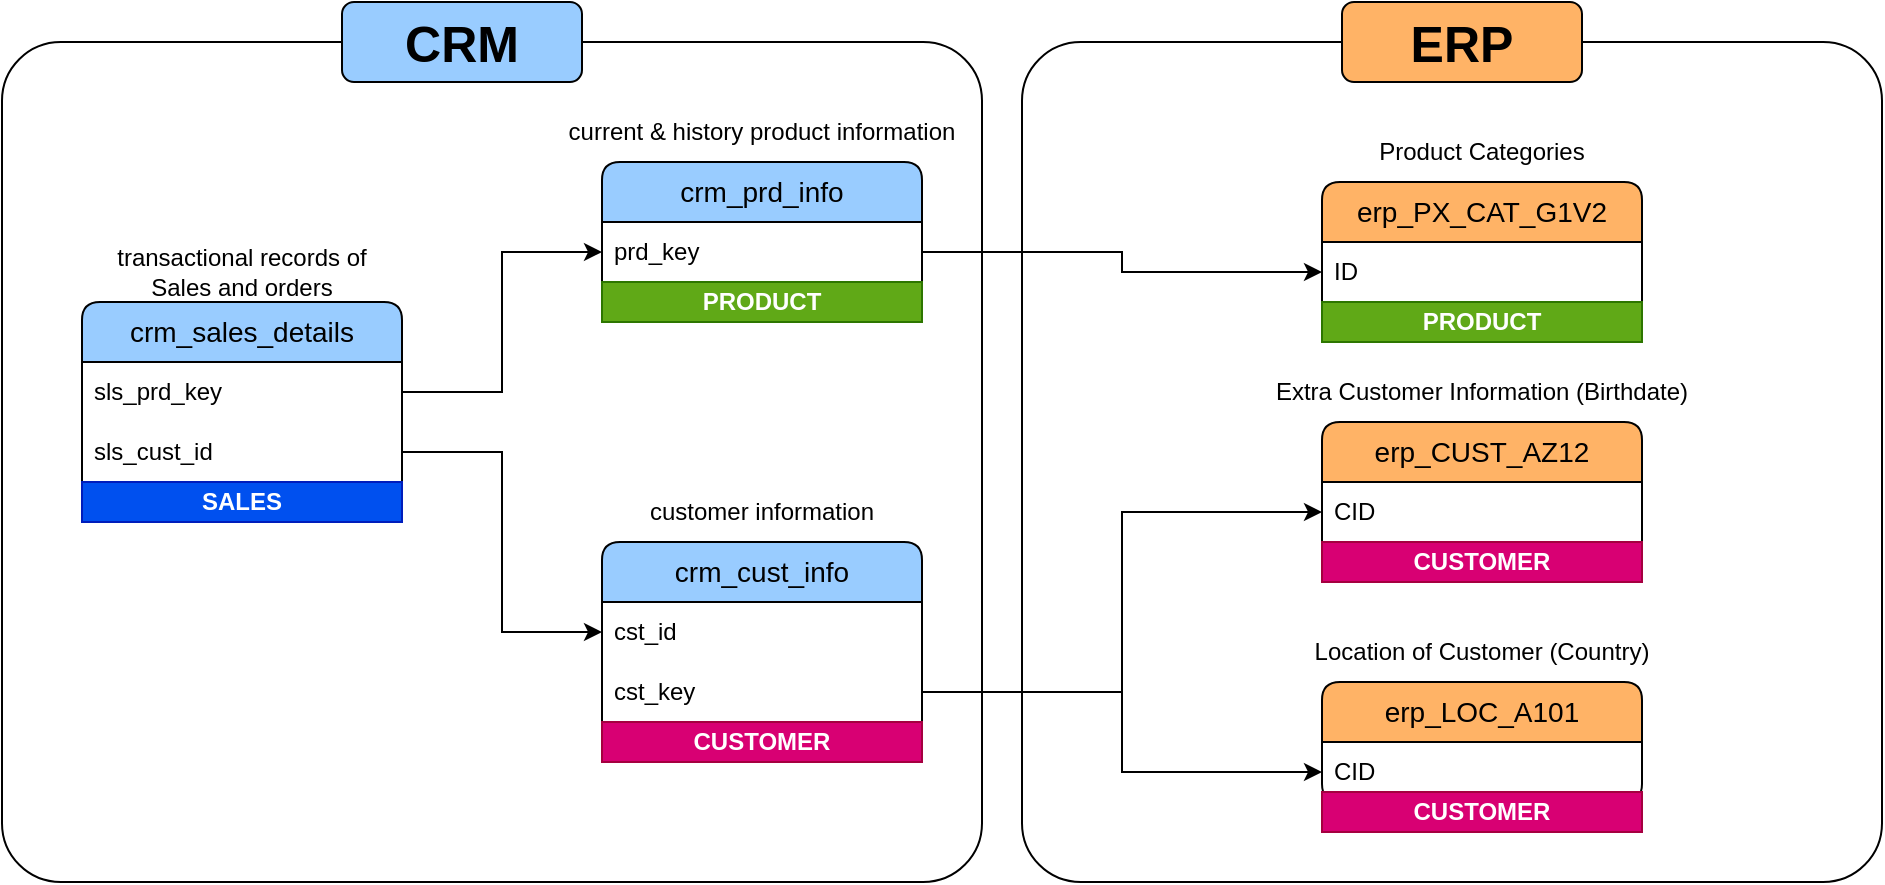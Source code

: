 <mxfile version="27.0.9">
  <diagram name="Page-1" id="FtkAweumNyCmDMZChYh6">
    <mxGraphModel dx="1042" dy="674" grid="1" gridSize="10" guides="1" tooltips="1" connect="1" arrows="1" fold="1" page="1" pageScale="1" pageWidth="1100" pageHeight="850" math="0" shadow="0">
      <root>
        <mxCell id="0" />
        <mxCell id="1" parent="0" />
        <mxCell id="kzEtP0gKmivSJp42GZrr-25" value="" style="rounded=1;whiteSpace=wrap;html=1;arcSize=7;fillColor=none;" parent="1" vertex="1">
          <mxGeometry x="110" y="30" width="490" height="420" as="geometry" />
        </mxCell>
        <mxCell id="kzEtP0gKmivSJp42GZrr-26" value="" style="rounded=1;whiteSpace=wrap;html=1;arcSize=7;fillColor=none;" parent="1" vertex="1">
          <mxGeometry x="620" y="30" width="430" height="420" as="geometry" />
        </mxCell>
        <mxCell id="kzEtP0gKmivSJp42GZrr-1" value="crm_sales_details" style="swimlane;fontStyle=0;childLayout=stackLayout;horizontal=1;startSize=30;horizontalStack=0;resizeParent=1;resizeParentMax=0;resizeLast=0;collapsible=1;marginBottom=0;whiteSpace=wrap;html=1;rounded=1;arcSize=10;fillColor=#99CCFF;fontSize=14;fontColor=#000000;" parent="1" vertex="1">
          <mxGeometry x="150" y="160" width="160" height="110" as="geometry">
            <mxRectangle x="140" y="140" width="150" height="30" as="alternateBounds" />
          </mxGeometry>
        </mxCell>
        <mxCell id="kzEtP0gKmivSJp42GZrr-2" value="sls_prd_key" style="text;strokeColor=none;fillColor=none;align=left;verticalAlign=middle;spacingLeft=4;spacingRight=4;overflow=hidden;points=[[0,0.5],[1,0.5]];portConstraint=eastwest;rotatable=0;whiteSpace=wrap;html=1;" parent="kzEtP0gKmivSJp42GZrr-1" vertex="1">
          <mxGeometry y="30" width="160" height="30" as="geometry" />
        </mxCell>
        <mxCell id="kzEtP0gKmivSJp42GZrr-10" value="sls_cust_id" style="text;strokeColor=none;fillColor=none;align=left;verticalAlign=middle;spacingLeft=4;spacingRight=4;overflow=hidden;points=[[0,0.5],[1,0.5]];portConstraint=eastwest;rotatable=0;whiteSpace=wrap;html=1;" parent="kzEtP0gKmivSJp42GZrr-1" vertex="1">
          <mxGeometry y="60" width="160" height="30" as="geometry" />
        </mxCell>
        <mxCell id="zxlQ8VHbIsYDqXDVM84b-11" value="&lt;b&gt;SALES&lt;/b&gt;" style="text;strokeColor=#001DBC;fillColor=#0050ef;align=center;verticalAlign=middle;spacingLeft=4;spacingRight=4;overflow=hidden;points=[[0,0.5],[1,0.5]];portConstraint=eastwest;rotatable=0;whiteSpace=wrap;html=1;fontColor=#ffffff;" vertex="1" parent="kzEtP0gKmivSJp42GZrr-1">
          <mxGeometry y="90" width="160" height="20" as="geometry" />
        </mxCell>
        <mxCell id="kzEtP0gKmivSJp42GZrr-6" value="crm_cust_info" style="swimlane;fontStyle=0;childLayout=stackLayout;horizontal=1;startSize=30;horizontalStack=0;resizeParent=1;resizeParentMax=0;resizeLast=0;collapsible=1;marginBottom=0;whiteSpace=wrap;html=1;rounded=1;arcSize=10;fillColor=#99CCFF;fontSize=14;fontColor=#000000;" parent="1" vertex="1">
          <mxGeometry x="410" y="280" width="160" height="110" as="geometry">
            <mxRectangle x="140" y="140" width="150" height="30" as="alternateBounds" />
          </mxGeometry>
        </mxCell>
        <mxCell id="kzEtP0gKmivSJp42GZrr-7" value="cst_id" style="text;strokeColor=none;fillColor=none;align=left;verticalAlign=middle;spacingLeft=4;spacingRight=4;overflow=hidden;points=[[0,0.5],[1,0.5]];portConstraint=eastwest;rotatable=0;whiteSpace=wrap;html=1;" parent="kzEtP0gKmivSJp42GZrr-6" vertex="1">
          <mxGeometry y="30" width="160" height="30" as="geometry" />
        </mxCell>
        <mxCell id="kzEtP0gKmivSJp42GZrr-13" value="cst_key" style="text;strokeColor=none;fillColor=none;align=left;verticalAlign=middle;spacingLeft=4;spacingRight=4;overflow=hidden;points=[[0,0.5],[1,0.5]];portConstraint=eastwest;rotatable=0;whiteSpace=wrap;html=1;" parent="kzEtP0gKmivSJp42GZrr-6" vertex="1">
          <mxGeometry y="60" width="160" height="30" as="geometry" />
        </mxCell>
        <mxCell id="zxlQ8VHbIsYDqXDVM84b-14" value="&lt;b&gt;CUSTOMER&lt;/b&gt;" style="text;html=1;strokeColor=#A50040;fillColor=#d80073;align=center;verticalAlign=middle;whiteSpace=wrap;overflow=hidden;fontFamily=Helvetica;fontSize=12;fontColor=#ffffff;" vertex="1" parent="kzEtP0gKmivSJp42GZrr-6">
          <mxGeometry y="90" width="160" height="20" as="geometry" />
        </mxCell>
        <mxCell id="kzEtP0gKmivSJp42GZrr-8" value="crm_prd_info" style="swimlane;fontStyle=0;childLayout=stackLayout;horizontal=1;startSize=30;horizontalStack=0;resizeParent=1;resizeParentMax=0;resizeLast=0;collapsible=1;marginBottom=0;whiteSpace=wrap;html=1;rounded=1;arcSize=10;fillColor=#99CCFF;fontSize=14;fontColor=#000000;" parent="1" vertex="1">
          <mxGeometry x="410" y="90" width="160" height="80" as="geometry">
            <mxRectangle x="140" y="140" width="150" height="30" as="alternateBounds" />
          </mxGeometry>
        </mxCell>
        <mxCell id="kzEtP0gKmivSJp42GZrr-9" value="prd_key" style="text;strokeColor=none;fillColor=none;align=left;verticalAlign=middle;spacingLeft=4;spacingRight=4;overflow=hidden;points=[[0,0.5],[1,0.5]];portConstraint=eastwest;rotatable=0;whiteSpace=wrap;html=1;" parent="kzEtP0gKmivSJp42GZrr-8" vertex="1">
          <mxGeometry y="30" width="160" height="30" as="geometry" />
        </mxCell>
        <mxCell id="zxlQ8VHbIsYDqXDVM84b-2" value="&lt;b&gt;PRODUCT&lt;/b&gt;" style="text;strokeColor=#2D7600;fillColor=#60a917;align=center;verticalAlign=middle;spacingLeft=4;spacingRight=4;overflow=hidden;points=[[0,0.5],[1,0.5]];portConstraint=eastwest;rotatable=0;whiteSpace=wrap;html=1;fontColor=#ffffff;" vertex="1" parent="kzEtP0gKmivSJp42GZrr-8">
          <mxGeometry y="60" width="160" height="20" as="geometry" />
        </mxCell>
        <mxCell id="kzEtP0gKmivSJp42GZrr-11" style="edgeStyle=orthogonalEdgeStyle;rounded=0;orthogonalLoop=1;jettySize=auto;html=1;entryX=0;entryY=0.5;entryDx=0;entryDy=0;" parent="1" source="kzEtP0gKmivSJp42GZrr-10" target="kzEtP0gKmivSJp42GZrr-7" edge="1">
          <mxGeometry relative="1" as="geometry" />
        </mxCell>
        <mxCell id="kzEtP0gKmivSJp42GZrr-12" style="edgeStyle=orthogonalEdgeStyle;rounded=0;orthogonalLoop=1;jettySize=auto;html=1;entryX=0;entryY=0.5;entryDx=0;entryDy=0;" parent="1" source="kzEtP0gKmivSJp42GZrr-2" target="kzEtP0gKmivSJp42GZrr-9" edge="1">
          <mxGeometry relative="1" as="geometry" />
        </mxCell>
        <mxCell id="kzEtP0gKmivSJp42GZrr-14" value="erp_CUST_AZ12" style="swimlane;fontStyle=0;childLayout=stackLayout;horizontal=1;startSize=30;horizontalStack=0;resizeParent=1;resizeParentMax=0;resizeLast=0;collapsible=1;marginBottom=0;whiteSpace=wrap;html=1;rounded=1;arcSize=10;fillColor=#FFB366;fontSize=14;fontColor=#000000;" parent="1" vertex="1">
          <mxGeometry x="770" y="220" width="160" height="80" as="geometry">
            <mxRectangle x="140" y="140" width="150" height="30" as="alternateBounds" />
          </mxGeometry>
        </mxCell>
        <mxCell id="kzEtP0gKmivSJp42GZrr-15" value="CID" style="text;strokeColor=none;fillColor=none;align=left;verticalAlign=middle;spacingLeft=4;spacingRight=4;overflow=hidden;points=[[0,0.5],[1,0.5]];portConstraint=eastwest;rotatable=0;whiteSpace=wrap;html=1;" parent="kzEtP0gKmivSJp42GZrr-14" vertex="1">
          <mxGeometry y="30" width="160" height="30" as="geometry" />
        </mxCell>
        <mxCell id="zxlQ8VHbIsYDqXDVM84b-15" value="&lt;b&gt;CUSTOMER&lt;/b&gt;" style="text;html=1;strokeColor=#A50040;fillColor=#d80073;align=center;verticalAlign=middle;whiteSpace=wrap;overflow=hidden;fontFamily=Helvetica;fontSize=12;fontColor=#ffffff;" vertex="1" parent="kzEtP0gKmivSJp42GZrr-14">
          <mxGeometry y="60" width="160" height="20" as="geometry" />
        </mxCell>
        <mxCell id="kzEtP0gKmivSJp42GZrr-16" style="edgeStyle=orthogonalEdgeStyle;rounded=0;orthogonalLoop=1;jettySize=auto;html=1;entryX=0;entryY=0.5;entryDx=0;entryDy=0;" parent="1" source="kzEtP0gKmivSJp42GZrr-13" target="kzEtP0gKmivSJp42GZrr-15" edge="1">
          <mxGeometry relative="1" as="geometry" />
        </mxCell>
        <mxCell id="kzEtP0gKmivSJp42GZrr-17" value="erp_LOC_A101" style="swimlane;fontStyle=0;childLayout=stackLayout;horizontal=1;startSize=30;horizontalStack=0;resizeParent=1;resizeParentMax=0;resizeLast=0;collapsible=1;marginBottom=0;whiteSpace=wrap;html=1;rounded=1;arcSize=10;fillColor=#FFB366;fontSize=14;fontColor=#000000;" parent="1" vertex="1">
          <mxGeometry x="770" y="350" width="160" height="60" as="geometry">
            <mxRectangle x="140" y="140" width="150" height="30" as="alternateBounds" />
          </mxGeometry>
        </mxCell>
        <mxCell id="kzEtP0gKmivSJp42GZrr-18" value="CID" style="text;strokeColor=none;fillColor=none;align=left;verticalAlign=middle;spacingLeft=4;spacingRight=4;overflow=hidden;points=[[0,0.5],[1,0.5]];portConstraint=eastwest;rotatable=0;whiteSpace=wrap;html=1;" parent="kzEtP0gKmivSJp42GZrr-17" vertex="1">
          <mxGeometry y="30" width="160" height="30" as="geometry" />
        </mxCell>
        <mxCell id="kzEtP0gKmivSJp42GZrr-19" value="erp_PX_CAT_G1V2" style="swimlane;fontStyle=0;childLayout=stackLayout;horizontal=1;startSize=30;horizontalStack=0;resizeParent=1;resizeParentMax=0;resizeLast=0;collapsible=1;marginBottom=0;whiteSpace=wrap;html=1;rounded=1;arcSize=10;fillColor=#FFB366;fontSize=14;fontColor=#000000;" parent="1" vertex="1">
          <mxGeometry x="770" y="100" width="160" height="80" as="geometry">
            <mxRectangle x="140" y="140" width="150" height="30" as="alternateBounds" />
          </mxGeometry>
        </mxCell>
        <mxCell id="kzEtP0gKmivSJp42GZrr-20" value="ID" style="text;strokeColor=none;fillColor=none;align=left;verticalAlign=middle;spacingLeft=4;spacingRight=4;overflow=hidden;points=[[0,0.5],[1,0.5]];portConstraint=eastwest;rotatable=0;whiteSpace=wrap;html=1;" parent="kzEtP0gKmivSJp42GZrr-19" vertex="1">
          <mxGeometry y="30" width="160" height="30" as="geometry" />
        </mxCell>
        <mxCell id="zxlQ8VHbIsYDqXDVM84b-6" value="&lt;b&gt;PRODUCT&lt;/b&gt;" style="text;strokeColor=#2D7600;fillColor=#60a917;align=center;verticalAlign=middle;spacingLeft=4;spacingRight=4;overflow=hidden;points=[[0,0.5],[1,0.5]];portConstraint=eastwest;rotatable=0;whiteSpace=wrap;html=1;fontColor=#ffffff;" vertex="1" parent="kzEtP0gKmivSJp42GZrr-19">
          <mxGeometry y="60" width="160" height="20" as="geometry" />
        </mxCell>
        <mxCell id="kzEtP0gKmivSJp42GZrr-23" style="edgeStyle=orthogonalEdgeStyle;rounded=0;orthogonalLoop=1;jettySize=auto;html=1;entryX=0;entryY=0.5;entryDx=0;entryDy=0;" parent="1" source="kzEtP0gKmivSJp42GZrr-9" target="kzEtP0gKmivSJp42GZrr-20" edge="1">
          <mxGeometry relative="1" as="geometry" />
        </mxCell>
        <mxCell id="kzEtP0gKmivSJp42GZrr-24" style="edgeStyle=orthogonalEdgeStyle;rounded=0;orthogonalLoop=1;jettySize=auto;html=1;entryX=0;entryY=0.5;entryDx=0;entryDy=0;" parent="1" source="kzEtP0gKmivSJp42GZrr-13" target="kzEtP0gKmivSJp42GZrr-18" edge="1">
          <mxGeometry relative="1" as="geometry" />
        </mxCell>
        <mxCell id="kzEtP0gKmivSJp42GZrr-27" value="CRM" style="rounded=1;whiteSpace=wrap;html=1;fillColor=#99CCFF;fontColor=#000000;fontSize=25;fontStyle=1" parent="1" vertex="1">
          <mxGeometry x="280" y="10" width="120" height="40" as="geometry" />
        </mxCell>
        <mxCell id="kzEtP0gKmivSJp42GZrr-28" value="ERP" style="rounded=1;whiteSpace=wrap;html=1;fillColor=#FFB366;fontColor=#000000;fontSize=25;fontStyle=1" parent="1" vertex="1">
          <mxGeometry x="780" y="10" width="120" height="40" as="geometry" />
        </mxCell>
        <mxCell id="kzEtP0gKmivSJp42GZrr-29" value="transactional records of Sales and orders" style="text;html=1;align=center;verticalAlign=middle;whiteSpace=wrap;rounded=0;" parent="1" vertex="1">
          <mxGeometry x="160" y="130" width="140" height="30" as="geometry" />
        </mxCell>
        <mxCell id="kzEtP0gKmivSJp42GZrr-30" value="current &amp;amp; history product information" style="text;html=1;align=center;verticalAlign=middle;whiteSpace=wrap;rounded=0;" parent="1" vertex="1">
          <mxGeometry x="380" y="60" width="220" height="30" as="geometry" />
        </mxCell>
        <mxCell id="kzEtP0gKmivSJp42GZrr-31" value="customer information" style="text;html=1;align=center;verticalAlign=middle;whiteSpace=wrap;rounded=0;" parent="1" vertex="1">
          <mxGeometry x="420" y="250" width="140" height="30" as="geometry" />
        </mxCell>
        <mxCell id="kzEtP0gKmivSJp42GZrr-32" value="Product Categories" style="text;html=1;align=center;verticalAlign=middle;whiteSpace=wrap;rounded=0;" parent="1" vertex="1">
          <mxGeometry x="740" y="70" width="220" height="30" as="geometry" />
        </mxCell>
        <mxCell id="kzEtP0gKmivSJp42GZrr-33" value="Extra Customer Information (Birthdate)" style="text;html=1;align=center;verticalAlign=middle;whiteSpace=wrap;rounded=0;" parent="1" vertex="1">
          <mxGeometry x="740" y="190" width="220" height="30" as="geometry" />
        </mxCell>
        <mxCell id="kzEtP0gKmivSJp42GZrr-34" value="Location of Customer (Country)" style="text;html=1;align=center;verticalAlign=middle;whiteSpace=wrap;rounded=0;" parent="1" vertex="1">
          <mxGeometry x="740" y="320" width="220" height="30" as="geometry" />
        </mxCell>
        <mxCell id="zxlQ8VHbIsYDqXDVM84b-16" value="&lt;b&gt;CUSTOMER&lt;/b&gt;" style="text;html=1;strokeColor=#A50040;fillColor=#d80073;align=center;verticalAlign=middle;whiteSpace=wrap;overflow=hidden;fontFamily=Helvetica;fontSize=12;fontColor=#ffffff;" vertex="1" parent="1">
          <mxGeometry x="770" y="405" width="160" height="20" as="geometry" />
        </mxCell>
      </root>
    </mxGraphModel>
  </diagram>
</mxfile>
